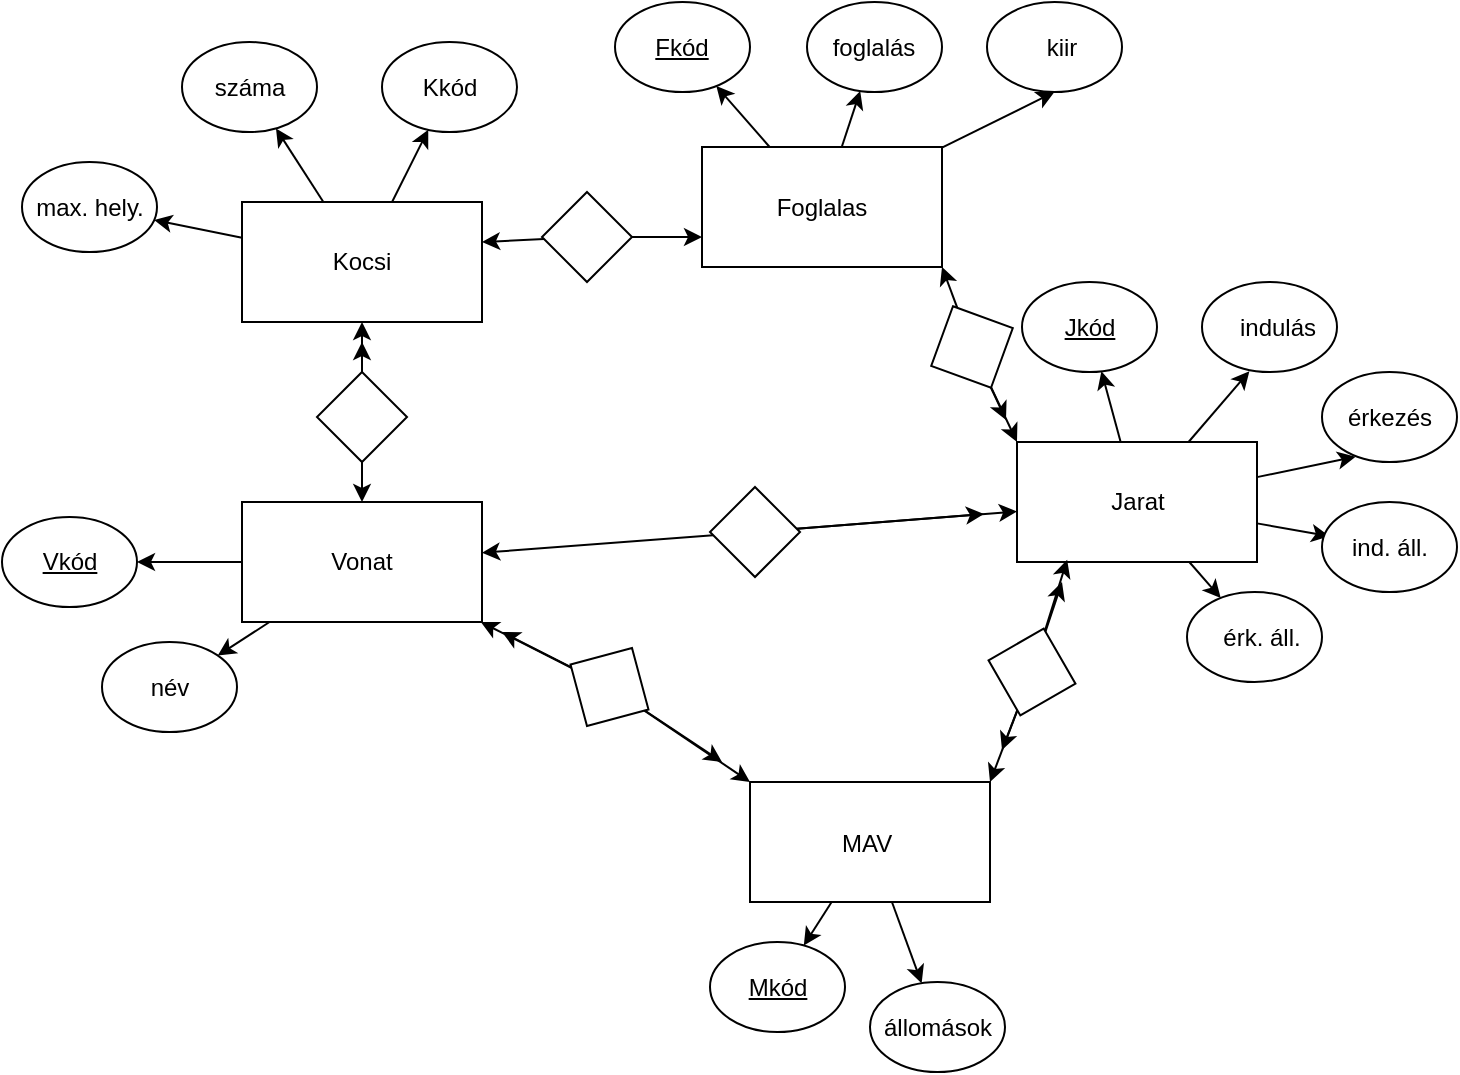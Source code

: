 <mxfile version="20.3.0" type="device"><diagram id="tuzNflDsjg0vtDtG899V" name="Page-1"><mxGraphModel dx="1422" dy="905" grid="1" gridSize="10" guides="1" tooltips="1" connect="1" arrows="1" fold="1" page="1" pageScale="1" pageWidth="850" pageHeight="1100" math="0" shadow="0"><root><mxCell id="0"/><mxCell id="1" parent="0"/><mxCell id="5Owg9f-Q78D6tunorSba-63" value="" style="edgeStyle=none;rounded=0;orthogonalLoop=1;jettySize=auto;html=1;" edge="1" parent="1" source="5Owg9f-Q78D6tunorSba-65" target="5Owg9f-Q78D6tunorSba-66"><mxGeometry relative="1" as="geometry"/></mxCell><mxCell id="5Owg9f-Q78D6tunorSba-64" value="" style="edgeStyle=none;rounded=0;orthogonalLoop=1;jettySize=auto;html=1;" edge="1" parent="1" source="5Owg9f-Q78D6tunorSba-65" target="5Owg9f-Q78D6tunorSba-67"><mxGeometry relative="1" as="geometry"/></mxCell><mxCell id="5Owg9f-Q78D6tunorSba-65" value="" style="rounded=0;whiteSpace=wrap;html=1;" vertex="1" parent="1"><mxGeometry x="744" y="990" width="120" height="60" as="geometry"/></mxCell><mxCell id="5Owg9f-Q78D6tunorSba-66" value="" style="ellipse;whiteSpace=wrap;html=1;" vertex="1" parent="1"><mxGeometry x="724" y="1070" width="67.5" height="45" as="geometry"/></mxCell><mxCell id="5Owg9f-Q78D6tunorSba-67" value="" style="ellipse;whiteSpace=wrap;html=1;" vertex="1" parent="1"><mxGeometry x="804" y="1090" width="67.5" height="45" as="geometry"/></mxCell><mxCell id="5Owg9f-Q78D6tunorSba-68" value="MAV" style="text;strokeColor=none;fillColor=none;align=left;verticalAlign=middle;spacingLeft=4;spacingRight=4;overflow=hidden;points=[[0,0.5],[1,0.5]];portConstraint=eastwest;rotatable=0;" vertex="1" parent="1"><mxGeometry x="784" y="1005" width="80" height="30" as="geometry"/></mxCell><mxCell id="5Owg9f-Q78D6tunorSba-69" value="&lt;u&gt;Mkód&lt;/u&gt;" style="text;html=1;strokeColor=none;fillColor=none;align=center;verticalAlign=middle;whiteSpace=wrap;rounded=0;" vertex="1" parent="1"><mxGeometry x="727.75" y="1077.5" width="60" height="30" as="geometry"/></mxCell><mxCell id="5Owg9f-Q78D6tunorSba-70" value="állomások" style="text;html=1;strokeColor=none;fillColor=none;align=center;verticalAlign=middle;whiteSpace=wrap;rounded=0;" vertex="1" parent="1"><mxGeometry x="808" y="1097.5" width="60" height="30" as="geometry"/></mxCell><mxCell id="5Owg9f-Q78D6tunorSba-71" value="" style="edgeStyle=none;rounded=0;orthogonalLoop=1;jettySize=auto;html=1;" edge="1" parent="1" source="5Owg9f-Q78D6tunorSba-73" target="5Owg9f-Q78D6tunorSba-75"><mxGeometry relative="1" as="geometry"/></mxCell><mxCell id="5Owg9f-Q78D6tunorSba-72" value="" style="edgeStyle=none;rounded=0;orthogonalLoop=1;jettySize=auto;html=1;" edge="1" parent="1" source="5Owg9f-Q78D6tunorSba-73" target="5Owg9f-Q78D6tunorSba-74"><mxGeometry relative="1" as="geometry"/></mxCell><mxCell id="5Owg9f-Q78D6tunorSba-73" value="" style="rounded=0;whiteSpace=wrap;html=1;" vertex="1" parent="1"><mxGeometry x="490" y="850" width="120" height="60" as="geometry"/></mxCell><mxCell id="5Owg9f-Q78D6tunorSba-74" value="" style="ellipse;whiteSpace=wrap;html=1;" vertex="1" parent="1"><mxGeometry x="370" y="857.5" width="67.5" height="45" as="geometry"/></mxCell><mxCell id="5Owg9f-Q78D6tunorSba-75" value="" style="ellipse;whiteSpace=wrap;html=1;" vertex="1" parent="1"><mxGeometry x="420" y="920" width="67.5" height="45" as="geometry"/></mxCell><mxCell id="5Owg9f-Q78D6tunorSba-76" value="Vonat" style="text;html=1;strokeColor=none;fillColor=none;align=center;verticalAlign=middle;whiteSpace=wrap;rounded=0;" vertex="1" parent="1"><mxGeometry x="520" y="865" width="60" height="30" as="geometry"/></mxCell><mxCell id="5Owg9f-Q78D6tunorSba-77" value="&lt;u&gt;Vkód&lt;/u&gt;" style="text;html=1;strokeColor=none;fillColor=none;align=center;verticalAlign=middle;whiteSpace=wrap;rounded=0;" vertex="1" parent="1"><mxGeometry x="373.75" y="865" width="60" height="30" as="geometry"/></mxCell><mxCell id="5Owg9f-Q78D6tunorSba-78" value="név" style="text;html=1;strokeColor=none;fillColor=none;align=center;verticalAlign=middle;whiteSpace=wrap;rounded=0;" vertex="1" parent="1"><mxGeometry x="423.75" y="927.5" width="60" height="30" as="geometry"/></mxCell><mxCell id="5Owg9f-Q78D6tunorSba-79" value="" style="edgeStyle=none;rounded=0;orthogonalLoop=1;jettySize=auto;html=1;" edge="1" parent="1" source="5Owg9f-Q78D6tunorSba-83" target="5Owg9f-Q78D6tunorSba-73"><mxGeometry relative="1" as="geometry"/></mxCell><mxCell id="5Owg9f-Q78D6tunorSba-80" value="" style="edgeStyle=none;rounded=0;orthogonalLoop=1;jettySize=auto;html=1;entryX=0;entryY=0;entryDx=0;entryDy=0;" edge="1" parent="1" source="5Owg9f-Q78D6tunorSba-83" target="5Owg9f-Q78D6tunorSba-65"><mxGeometry relative="1" as="geometry"><mxPoint x="758.75" y="942.5" as="targetPoint"/></mxGeometry></mxCell><mxCell id="5Owg9f-Q78D6tunorSba-81" value="" style="edgeStyle=none;rounded=0;orthogonalLoop=1;jettySize=auto;html=1;" edge="1" parent="1" source="5Owg9f-Q78D6tunorSba-83"><mxGeometry relative="1" as="geometry"><mxPoint x="730" y="980" as="targetPoint"/></mxGeometry></mxCell><mxCell id="5Owg9f-Q78D6tunorSba-82" value="" style="edgeStyle=none;rounded=0;orthogonalLoop=1;jettySize=auto;html=1;" edge="1" parent="1" source="5Owg9f-Q78D6tunorSba-83"><mxGeometry relative="1" as="geometry"><mxPoint x="620" y="915" as="targetPoint"/></mxGeometry></mxCell><mxCell id="5Owg9f-Q78D6tunorSba-83" value="" style="rhombus;whiteSpace=wrap;html=1;rotation=-60;" vertex="1" parent="1"><mxGeometry x="651.25" y="920" width="45" height="45" as="geometry"/></mxCell><mxCell id="5Owg9f-Q78D6tunorSba-84" value="" style="edgeStyle=none;rounded=0;orthogonalLoop=1;jettySize=auto;html=1;entryX=0.249;entryY=0.941;entryDx=0;entryDy=0;entryPerimeter=0;" edge="1" parent="1" source="5Owg9f-Q78D6tunorSba-89" target="5Owg9f-Q78D6tunorSba-92"><mxGeometry relative="1" as="geometry"/></mxCell><mxCell id="5Owg9f-Q78D6tunorSba-85" value="" style="edgeStyle=none;rounded=0;orthogonalLoop=1;jettySize=auto;html=1;" edge="1" parent="1" source="5Owg9f-Q78D6tunorSba-89" target="5Owg9f-Q78D6tunorSba-94"><mxGeometry relative="1" as="geometry"/></mxCell><mxCell id="5Owg9f-Q78D6tunorSba-86" value="" style="edgeStyle=none;rounded=0;orthogonalLoop=1;jettySize=auto;html=1;" edge="1" parent="1" source="5Owg9f-Q78D6tunorSba-89" target="5Owg9f-Q78D6tunorSba-99"><mxGeometry relative="1" as="geometry"/></mxCell><mxCell id="5Owg9f-Q78D6tunorSba-87" value="" style="edgeStyle=none;rounded=0;orthogonalLoop=1;jettySize=auto;html=1;entryX=0.351;entryY=0.991;entryDx=0;entryDy=0;entryPerimeter=0;" edge="1" parent="1" source="5Owg9f-Q78D6tunorSba-89" target="5Owg9f-Q78D6tunorSba-91"><mxGeometry relative="1" as="geometry"/></mxCell><mxCell id="5Owg9f-Q78D6tunorSba-88" value="" style="edgeStyle=none;rounded=0;orthogonalLoop=1;jettySize=auto;html=1;" edge="1" parent="1" source="5Owg9f-Q78D6tunorSba-89" target="5Owg9f-Q78D6tunorSba-90"><mxGeometry relative="1" as="geometry"/></mxCell><mxCell id="5Owg9f-Q78D6tunorSba-89" value="" style="rounded=0;whiteSpace=wrap;html=1;" vertex="1" parent="1"><mxGeometry x="877.5" y="820" width="120" height="60" as="geometry"/></mxCell><mxCell id="5Owg9f-Q78D6tunorSba-90" value="" style="ellipse;whiteSpace=wrap;html=1;" vertex="1" parent="1"><mxGeometry x="880" y="740" width="67.5" height="45" as="geometry"/></mxCell><mxCell id="5Owg9f-Q78D6tunorSba-91" value="" style="ellipse;whiteSpace=wrap;html=1;" vertex="1" parent="1"><mxGeometry x="970" y="740" width="67.5" height="45" as="geometry"/></mxCell><mxCell id="5Owg9f-Q78D6tunorSba-92" value="" style="ellipse;whiteSpace=wrap;html=1;" vertex="1" parent="1"><mxGeometry x="1030" y="785" width="67.5" height="45" as="geometry"/></mxCell><mxCell id="5Owg9f-Q78D6tunorSba-93" value="" style="ellipse;whiteSpace=wrap;html=1;" vertex="1" parent="1"><mxGeometry x="1030" y="850" width="67.5" height="45" as="geometry"/></mxCell><mxCell id="5Owg9f-Q78D6tunorSba-94" value="" style="ellipse;whiteSpace=wrap;html=1;" vertex="1" parent="1"><mxGeometry x="962.5" y="895" width="67.5" height="45" as="geometry"/></mxCell><mxCell id="5Owg9f-Q78D6tunorSba-95" value="Jarat" style="text;html=1;strokeColor=none;fillColor=none;align=center;verticalAlign=middle;whiteSpace=wrap;rounded=0;" vertex="1" parent="1"><mxGeometry x="907.5" y="835" width="60" height="30" as="geometry"/></mxCell><mxCell id="5Owg9f-Q78D6tunorSba-96" value="&lt;u&gt;Jkód&lt;/u&gt;" style="text;html=1;strokeColor=none;fillColor=none;align=center;verticalAlign=middle;whiteSpace=wrap;rounded=0;" vertex="1" parent="1"><mxGeometry x="883.75" y="747.5" width="60" height="30" as="geometry"/></mxCell><mxCell id="5Owg9f-Q78D6tunorSba-97" value="indulás" style="text;html=1;strokeColor=none;fillColor=none;align=center;verticalAlign=middle;whiteSpace=wrap;rounded=0;" vertex="1" parent="1"><mxGeometry x="977.5" y="747.5" width="60" height="30" as="geometry"/></mxCell><mxCell id="5Owg9f-Q78D6tunorSba-98" value="érkezés" style="text;html=1;strokeColor=none;fillColor=none;align=center;verticalAlign=middle;whiteSpace=wrap;rounded=0;" vertex="1" parent="1"><mxGeometry x="1033.75" y="792.5" width="60" height="30" as="geometry"/></mxCell><mxCell id="5Owg9f-Q78D6tunorSba-99" value="ind. áll." style="text;html=1;strokeColor=none;fillColor=none;align=center;verticalAlign=middle;whiteSpace=wrap;rounded=0;" vertex="1" parent="1"><mxGeometry x="1033.75" y="857.5" width="60" height="30" as="geometry"/></mxCell><mxCell id="5Owg9f-Q78D6tunorSba-100" value="érk. áll." style="text;html=1;strokeColor=none;fillColor=none;align=center;verticalAlign=middle;whiteSpace=wrap;rounded=0;" vertex="1" parent="1"><mxGeometry x="970" y="902.5" width="60" height="30" as="geometry"/></mxCell><mxCell id="5Owg9f-Q78D6tunorSba-101" value="" style="edgeStyle=none;rounded=0;orthogonalLoop=1;jettySize=auto;html=1;" edge="1" parent="1" source="5Owg9f-Q78D6tunorSba-104" target="5Owg9f-Q78D6tunorSba-105"><mxGeometry relative="1" as="geometry"/></mxCell><mxCell id="5Owg9f-Q78D6tunorSba-102" value="" style="edgeStyle=none;rounded=0;orthogonalLoop=1;jettySize=auto;html=1;" edge="1" parent="1" source="5Owg9f-Q78D6tunorSba-104" target="5Owg9f-Q78D6tunorSba-106"><mxGeometry relative="1" as="geometry"/></mxCell><mxCell id="5Owg9f-Q78D6tunorSba-103" value="" style="edgeStyle=none;rounded=0;orthogonalLoop=1;jettySize=auto;html=1;" edge="1" parent="1" source="5Owg9f-Q78D6tunorSba-104" target="5Owg9f-Q78D6tunorSba-107"><mxGeometry relative="1" as="geometry"/></mxCell><mxCell id="5Owg9f-Q78D6tunorSba-104" value="" style="rounded=0;whiteSpace=wrap;html=1;" vertex="1" parent="1"><mxGeometry x="490" y="700" width="120" height="60" as="geometry"/></mxCell><mxCell id="5Owg9f-Q78D6tunorSba-105" value="" style="ellipse;whiteSpace=wrap;html=1;" vertex="1" parent="1"><mxGeometry x="560" y="620" width="67.5" height="45" as="geometry"/></mxCell><mxCell id="5Owg9f-Q78D6tunorSba-106" value="" style="ellipse;whiteSpace=wrap;html=1;" vertex="1" parent="1"><mxGeometry x="460" y="620" width="67.5" height="45" as="geometry"/></mxCell><mxCell id="5Owg9f-Q78D6tunorSba-107" value="" style="ellipse;whiteSpace=wrap;html=1;" vertex="1" parent="1"><mxGeometry x="380" y="680" width="67.5" height="45" as="geometry"/></mxCell><mxCell id="5Owg9f-Q78D6tunorSba-108" value="Kkód" style="text;html=1;strokeColor=none;fillColor=none;align=center;verticalAlign=middle;whiteSpace=wrap;rounded=0;" vertex="1" parent="1"><mxGeometry x="563.75" y="627.5" width="60" height="30" as="geometry"/></mxCell><mxCell id="5Owg9f-Q78D6tunorSba-109" value="Kocsi" style="text;html=1;strokeColor=none;fillColor=none;align=center;verticalAlign=middle;whiteSpace=wrap;rounded=0;" vertex="1" parent="1"><mxGeometry x="520" y="715" width="60" height="30" as="geometry"/></mxCell><mxCell id="5Owg9f-Q78D6tunorSba-110" value="száma" style="text;html=1;strokeColor=none;fillColor=none;align=center;verticalAlign=middle;whiteSpace=wrap;rounded=0;" vertex="1" parent="1"><mxGeometry x="463.75" y="627.5" width="60" height="30" as="geometry"/></mxCell><mxCell id="5Owg9f-Q78D6tunorSba-111" value="max. hely." style="text;html=1;strokeColor=none;fillColor=none;align=center;verticalAlign=middle;whiteSpace=wrap;rounded=0;" vertex="1" parent="1"><mxGeometry x="383.75" y="687.5" width="60" height="30" as="geometry"/></mxCell><mxCell id="5Owg9f-Q78D6tunorSba-112" value="" style="edgeStyle=none;rounded=0;orthogonalLoop=1;jettySize=auto;html=1;" edge="1" parent="1" source="5Owg9f-Q78D6tunorSba-115"><mxGeometry relative="1" as="geometry"><mxPoint x="550" y="770" as="targetPoint"/></mxGeometry></mxCell><mxCell id="5Owg9f-Q78D6tunorSba-113" value="" style="edgeStyle=none;rounded=0;orthogonalLoop=1;jettySize=auto;html=1;" edge="1" parent="1" source="5Owg9f-Q78D6tunorSba-115"><mxGeometry relative="1" as="geometry"><mxPoint x="550" y="850" as="targetPoint"/></mxGeometry></mxCell><mxCell id="5Owg9f-Q78D6tunorSba-114" value="" style="edgeStyle=none;rounded=0;orthogonalLoop=1;jettySize=auto;html=1;entryX=0.5;entryY=1;entryDx=0;entryDy=0;" edge="1" parent="1" source="5Owg9f-Q78D6tunorSba-115" target="5Owg9f-Q78D6tunorSba-104"><mxGeometry relative="1" as="geometry"/></mxCell><mxCell id="5Owg9f-Q78D6tunorSba-115" value="" style="rhombus;whiteSpace=wrap;html=1;rotation=0;" vertex="1" parent="1"><mxGeometry x="527.5" y="785" width="45" height="45" as="geometry"/></mxCell><mxCell id="5Owg9f-Q78D6tunorSba-116" value="" style="edgeStyle=none;rounded=0;orthogonalLoop=1;jettySize=auto;html=1;entryX=0.209;entryY=0.981;entryDx=0;entryDy=0;entryPerimeter=0;" edge="1" parent="1" source="5Owg9f-Q78D6tunorSba-120" target="5Owg9f-Q78D6tunorSba-89"><mxGeometry relative="1" as="geometry"><mxPoint x="920" y="880" as="targetPoint"/></mxGeometry></mxCell><mxCell id="5Owg9f-Q78D6tunorSba-117" value="" style="edgeStyle=none;rounded=0;orthogonalLoop=1;jettySize=auto;html=1;entryX=1;entryY=0;entryDx=0;entryDy=0;" edge="1" parent="1" source="5Owg9f-Q78D6tunorSba-120" target="5Owg9f-Q78D6tunorSba-65"><mxGeometry relative="1" as="geometry"/></mxCell><mxCell id="5Owg9f-Q78D6tunorSba-118" value="" style="edgeStyle=none;rounded=0;orthogonalLoop=1;jettySize=auto;html=1;" edge="1" parent="1" source="5Owg9f-Q78D6tunorSba-120"><mxGeometry relative="1" as="geometry"><mxPoint x="900" y="890" as="targetPoint"/></mxGeometry></mxCell><mxCell id="5Owg9f-Q78D6tunorSba-119" value="" style="edgeStyle=none;rounded=0;orthogonalLoop=1;jettySize=auto;html=1;" edge="1" parent="1" source="5Owg9f-Q78D6tunorSba-120"><mxGeometry relative="1" as="geometry"><mxPoint x="870" y="974" as="targetPoint"/></mxGeometry></mxCell><mxCell id="5Owg9f-Q78D6tunorSba-120" value="" style="rhombus;whiteSpace=wrap;html=1;rotation=15;" vertex="1" parent="1"><mxGeometry x="862.5" y="912.5" width="45" height="45" as="geometry"/></mxCell><mxCell id="5Owg9f-Q78D6tunorSba-121" value="" style="edgeStyle=none;rounded=0;orthogonalLoop=1;jettySize=auto;html=1;" edge="1" parent="1" source="5Owg9f-Q78D6tunorSba-124" target="5Owg9f-Q78D6tunorSba-73"><mxGeometry relative="1" as="geometry"/></mxCell><mxCell id="5Owg9f-Q78D6tunorSba-122" value="" style="edgeStyle=none;rounded=0;orthogonalLoop=1;jettySize=auto;html=1;" edge="1" parent="1" source="5Owg9f-Q78D6tunorSba-124" target="5Owg9f-Q78D6tunorSba-89"><mxGeometry relative="1" as="geometry"/></mxCell><mxCell id="5Owg9f-Q78D6tunorSba-123" value="" style="edgeStyle=none;rounded=0;orthogonalLoop=1;jettySize=auto;html=1;" edge="1" parent="1" source="5Owg9f-Q78D6tunorSba-124"><mxGeometry relative="1" as="geometry"><mxPoint x="861" y="856" as="targetPoint"/></mxGeometry></mxCell><mxCell id="5Owg9f-Q78D6tunorSba-124" value="" style="rhombus;whiteSpace=wrap;html=1;rotation=0;" vertex="1" parent="1"><mxGeometry x="724" y="842.5" width="45" height="45" as="geometry"/></mxCell><mxCell id="5Owg9f-Q78D6tunorSba-125" value="" style="edgeStyle=none;rounded=0;orthogonalLoop=1;jettySize=auto;html=1;" edge="1" parent="1" source="5Owg9f-Q78D6tunorSba-128" target="5Owg9f-Q78D6tunorSba-129"><mxGeometry relative="1" as="geometry"/></mxCell><mxCell id="5Owg9f-Q78D6tunorSba-126" value="" style="edgeStyle=none;rounded=0;orthogonalLoop=1;jettySize=auto;html=1;entryX=0.5;entryY=1;entryDx=0;entryDy=0;" edge="1" parent="1" source="5Owg9f-Q78D6tunorSba-128" target="5Owg9f-Q78D6tunorSba-131"><mxGeometry relative="1" as="geometry"/></mxCell><mxCell id="5Owg9f-Q78D6tunorSba-127" value="" style="edgeStyle=none;rounded=0;orthogonalLoop=1;jettySize=auto;html=1;" edge="1" parent="1" source="5Owg9f-Q78D6tunorSba-128" target="5Owg9f-Q78D6tunorSba-130"><mxGeometry relative="1" as="geometry"/></mxCell><mxCell id="5Owg9f-Q78D6tunorSba-128" value="" style="rounded=0;whiteSpace=wrap;html=1;" vertex="1" parent="1"><mxGeometry x="720" y="672.5" width="120" height="60" as="geometry"/></mxCell><mxCell id="5Owg9f-Q78D6tunorSba-129" value="" style="ellipse;whiteSpace=wrap;html=1;" vertex="1" parent="1"><mxGeometry x="676.5" y="600" width="67.5" height="45" as="geometry"/></mxCell><mxCell id="5Owg9f-Q78D6tunorSba-130" value="" style="ellipse;whiteSpace=wrap;html=1;" vertex="1" parent="1"><mxGeometry x="772.5" y="600" width="67.5" height="45" as="geometry"/></mxCell><mxCell id="5Owg9f-Q78D6tunorSba-131" value="" style="ellipse;whiteSpace=wrap;html=1;" vertex="1" parent="1"><mxGeometry x="862.5" y="600" width="67.5" height="45" as="geometry"/></mxCell><mxCell id="5Owg9f-Q78D6tunorSba-132" value="Foglalas" style="text;html=1;strokeColor=none;fillColor=none;align=center;verticalAlign=middle;whiteSpace=wrap;rounded=0;" vertex="1" parent="1"><mxGeometry x="750" y="687.5" width="60" height="30" as="geometry"/></mxCell><mxCell id="5Owg9f-Q78D6tunorSba-133" value="&lt;u&gt;Fkód&lt;/u&gt;" style="text;html=1;strokeColor=none;fillColor=none;align=center;verticalAlign=middle;whiteSpace=wrap;rounded=0;" vertex="1" parent="1"><mxGeometry x="680.25" y="607.5" width="60" height="30" as="geometry"/></mxCell><mxCell id="5Owg9f-Q78D6tunorSba-134" value="foglalás" style="text;html=1;strokeColor=none;fillColor=none;align=center;verticalAlign=middle;whiteSpace=wrap;rounded=0;" vertex="1" parent="1"><mxGeometry x="776.25" y="607.5" width="60" height="30" as="geometry"/></mxCell><mxCell id="5Owg9f-Q78D6tunorSba-135" value="kiir" style="text;html=1;strokeColor=none;fillColor=none;align=center;verticalAlign=middle;whiteSpace=wrap;rounded=0;" vertex="1" parent="1"><mxGeometry x="870" y="607.5" width="60" height="30" as="geometry"/></mxCell><mxCell id="5Owg9f-Q78D6tunorSba-136" value="" style="edgeStyle=none;rounded=0;orthogonalLoop=1;jettySize=auto;html=1;entryX=1;entryY=1;entryDx=0;entryDy=0;" edge="1" parent="1" source="5Owg9f-Q78D6tunorSba-139" target="5Owg9f-Q78D6tunorSba-128"><mxGeometry relative="1" as="geometry"><mxPoint x="746.931" y="772.5" as="targetPoint"/></mxGeometry></mxCell><mxCell id="5Owg9f-Q78D6tunorSba-137" value="" style="edgeStyle=none;rounded=0;orthogonalLoop=1;jettySize=auto;html=1;entryX=0;entryY=0;entryDx=0;entryDy=0;" edge="1" parent="1" source="5Owg9f-Q78D6tunorSba-139" target="5Owg9f-Q78D6tunorSba-89"><mxGeometry relative="1" as="geometry"/></mxCell><mxCell id="5Owg9f-Q78D6tunorSba-138" value="" style="edgeStyle=none;rounded=0;orthogonalLoop=1;jettySize=auto;html=1;" edge="1" parent="1" source="5Owg9f-Q78D6tunorSba-139"><mxGeometry relative="1" as="geometry"><mxPoint x="872" y="809" as="targetPoint"/></mxGeometry></mxCell><mxCell id="5Owg9f-Q78D6tunorSba-139" value="" style="rhombus;whiteSpace=wrap;html=1;rotation=-25;" vertex="1" parent="1"><mxGeometry x="832.5" y="750" width="45" height="45" as="geometry"/></mxCell><mxCell id="5Owg9f-Q78D6tunorSba-140" value="" style="edgeStyle=none;rounded=0;orthogonalLoop=1;jettySize=auto;html=1;" edge="1" parent="1" source="5Owg9f-Q78D6tunorSba-142"><mxGeometry relative="1" as="geometry"><mxPoint x="610" y="720" as="targetPoint"/></mxGeometry></mxCell><mxCell id="5Owg9f-Q78D6tunorSba-141" value="" style="edgeStyle=none;rounded=0;orthogonalLoop=1;jettySize=auto;html=1;entryX=0;entryY=0.75;entryDx=0;entryDy=0;" edge="1" parent="1" source="5Owg9f-Q78D6tunorSba-142" target="5Owg9f-Q78D6tunorSba-128"><mxGeometry relative="1" as="geometry"><mxPoint x="720" y="710" as="targetPoint"/></mxGeometry></mxCell><mxCell id="5Owg9f-Q78D6tunorSba-142" value="" style="rhombus;whiteSpace=wrap;html=1;rotation=0;" vertex="1" parent="1"><mxGeometry x="640" y="695" width="45" height="45" as="geometry"/></mxCell></root></mxGraphModel></diagram></mxfile>